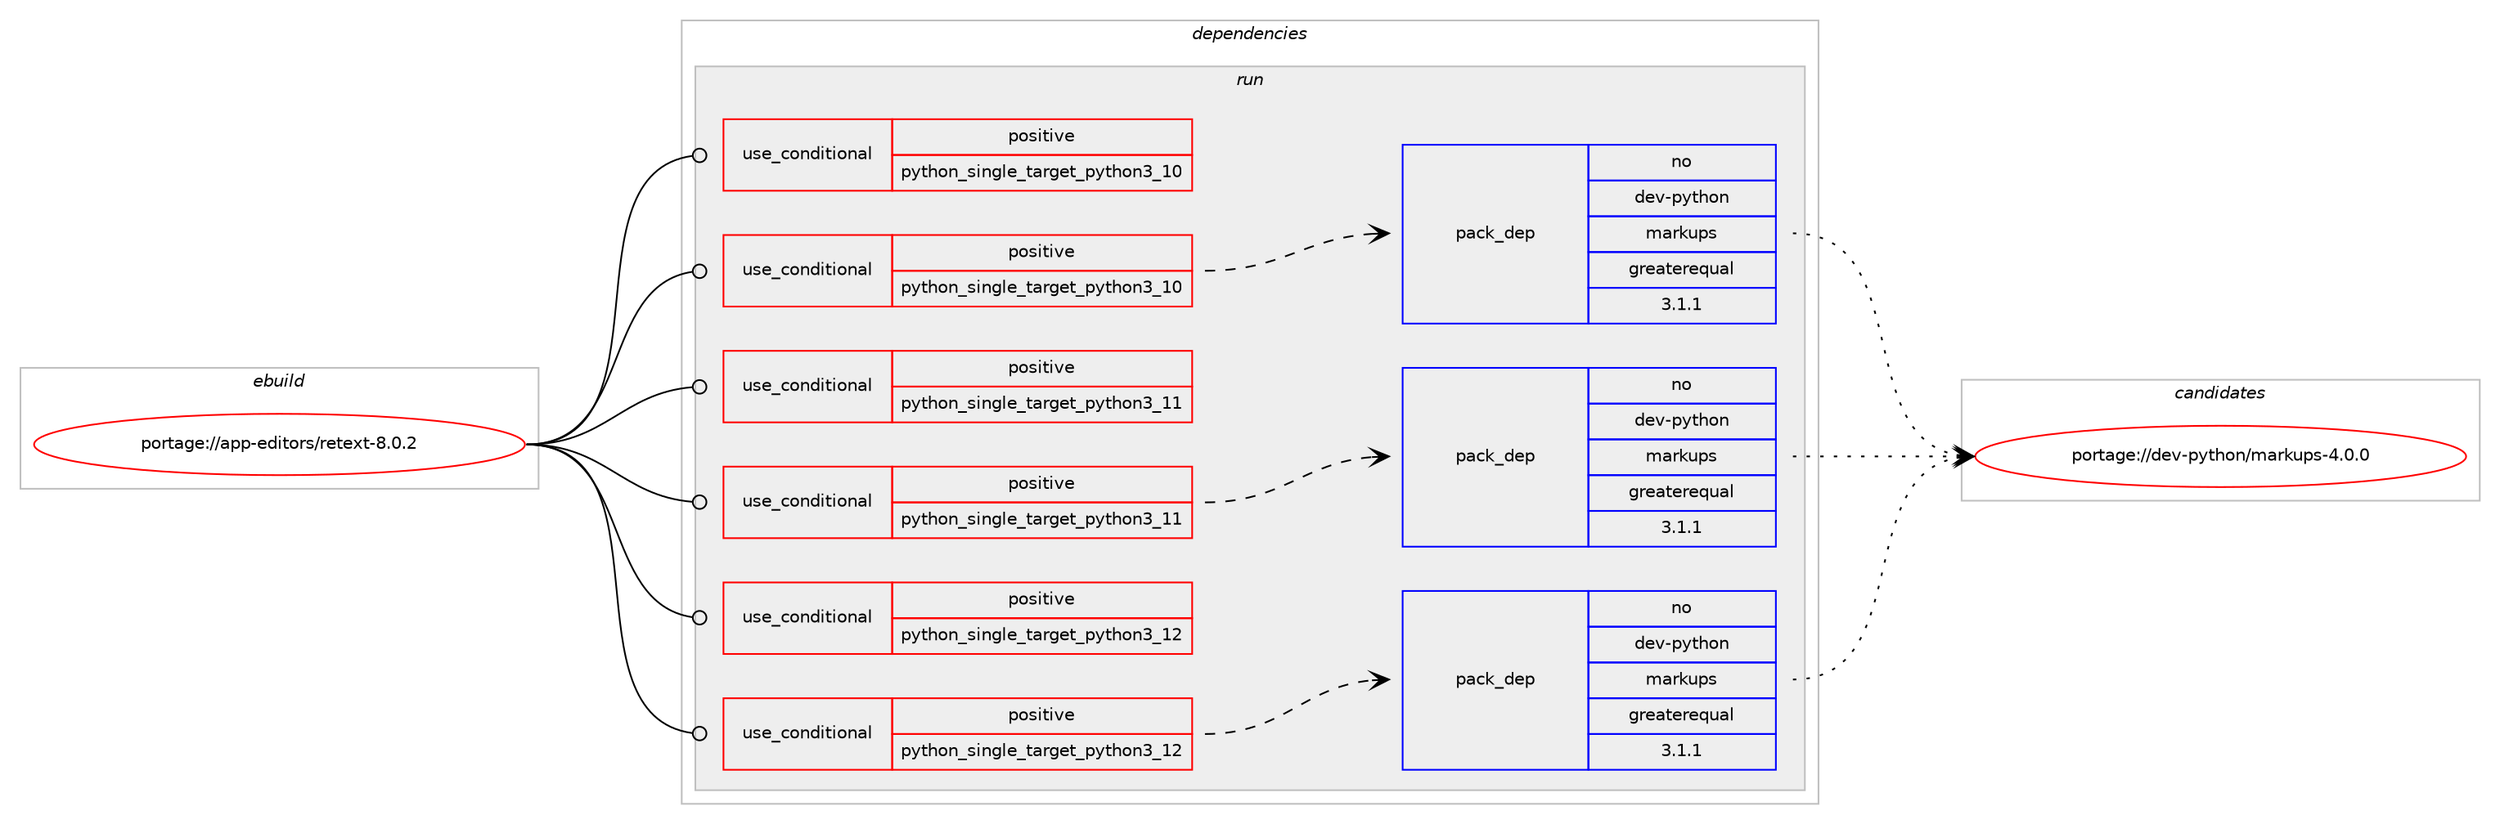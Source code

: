 digraph prolog {

# *************
# Graph options
# *************

newrank=true;
concentrate=true;
compound=true;
graph [rankdir=LR,fontname=Helvetica,fontsize=10,ranksep=1.5];#, ranksep=2.5, nodesep=0.2];
edge  [arrowhead=vee];
node  [fontname=Helvetica,fontsize=10];

# **********
# The ebuild
# **********

subgraph cluster_leftcol {
color=gray;
rank=same;
label=<<i>ebuild</i>>;
id [label="portage://app-editors/retext-8.0.2", color=red, width=4, href="../app-editors/retext-8.0.2.svg"];
}

# ****************
# The dependencies
# ****************

subgraph cluster_midcol {
color=gray;
label=<<i>dependencies</i>>;
subgraph cluster_compile {
fillcolor="#eeeeee";
style=filled;
label=<<i>compile</i>>;
}
subgraph cluster_compileandrun {
fillcolor="#eeeeee";
style=filled;
label=<<i>compile and run</i>>;
}
subgraph cluster_run {
fillcolor="#eeeeee";
style=filled;
label=<<i>run</i>>;
subgraph cond5470 {
dependency8819 [label=<<TABLE BORDER="0" CELLBORDER="1" CELLSPACING="0" CELLPADDING="4"><TR><TD ROWSPAN="3" CELLPADDING="10">use_conditional</TD></TR><TR><TD>positive</TD></TR><TR><TD>python_single_target_python3_10</TD></TR></TABLE>>, shape=none, color=red];
# *** BEGIN UNKNOWN DEPENDENCY TYPE (TODO) ***
# dependency8819 -> package_dependency(portage://app-editors/retext-8.0.2,run,no,dev-lang,python,none,[,,],[slot(3.10)],[])
# *** END UNKNOWN DEPENDENCY TYPE (TODO) ***

}
id:e -> dependency8819:w [weight=20,style="solid",arrowhead="odot"];
subgraph cond5471 {
dependency8820 [label=<<TABLE BORDER="0" CELLBORDER="1" CELLSPACING="0" CELLPADDING="4"><TR><TD ROWSPAN="3" CELLPADDING="10">use_conditional</TD></TR><TR><TD>positive</TD></TR><TR><TD>python_single_target_python3_10</TD></TR></TABLE>>, shape=none, color=red];
# *** BEGIN UNKNOWN DEPENDENCY TYPE (TODO) ***
# dependency8820 -> package_dependency(portage://app-editors/retext-8.0.2,run,no,dev-python,docutils,none,[,,],[],[use(enable(python_targets_python3_10),negative)])
# *** END UNKNOWN DEPENDENCY TYPE (TODO) ***

# *** BEGIN UNKNOWN DEPENDENCY TYPE (TODO) ***
# dependency8820 -> package_dependency(portage://app-editors/retext-8.0.2,run,no,dev-python,markdown,none,[,,],[],[use(enable(python_targets_python3_10),negative)])
# *** END UNKNOWN DEPENDENCY TYPE (TODO) ***

subgraph pack3223 {
dependency8821 [label=<<TABLE BORDER="0" CELLBORDER="1" CELLSPACING="0" CELLPADDING="4" WIDTH="220"><TR><TD ROWSPAN="6" CELLPADDING="30">pack_dep</TD></TR><TR><TD WIDTH="110">no</TD></TR><TR><TD>dev-python</TD></TR><TR><TD>markups</TD></TR><TR><TD>greaterequal</TD></TR><TR><TD>3.1.1</TD></TR></TABLE>>, shape=none, color=blue];
}
dependency8820:e -> dependency8821:w [weight=20,style="dashed",arrowhead="vee"];
# *** BEGIN UNKNOWN DEPENDENCY TYPE (TODO) ***
# dependency8820 -> package_dependency(portage://app-editors/retext-8.0.2,run,no,dev-python,pygments,none,[,,],[],[use(enable(python_targets_python3_10),negative)])
# *** END UNKNOWN DEPENDENCY TYPE (TODO) ***

# *** BEGIN UNKNOWN DEPENDENCY TYPE (TODO) ***
# dependency8820 -> package_dependency(portage://app-editors/retext-8.0.2,run,no,dev-python,PyQt6,none,[,,],[],[use(enable(dbus),none),use(enable(gui),none),use(enable(printsupport),none),use(enable(widgets),none),use(enable(python_targets_python3_10),negative)])
# *** END UNKNOWN DEPENDENCY TYPE (TODO) ***

}
id:e -> dependency8820:w [weight=20,style="solid",arrowhead="odot"];
subgraph cond5472 {
dependency8822 [label=<<TABLE BORDER="0" CELLBORDER="1" CELLSPACING="0" CELLPADDING="4"><TR><TD ROWSPAN="3" CELLPADDING="10">use_conditional</TD></TR><TR><TD>positive</TD></TR><TR><TD>python_single_target_python3_11</TD></TR></TABLE>>, shape=none, color=red];
# *** BEGIN UNKNOWN DEPENDENCY TYPE (TODO) ***
# dependency8822 -> package_dependency(portage://app-editors/retext-8.0.2,run,no,dev-lang,python,none,[,,],[slot(3.11)],[])
# *** END UNKNOWN DEPENDENCY TYPE (TODO) ***

}
id:e -> dependency8822:w [weight=20,style="solid",arrowhead="odot"];
subgraph cond5473 {
dependency8823 [label=<<TABLE BORDER="0" CELLBORDER="1" CELLSPACING="0" CELLPADDING="4"><TR><TD ROWSPAN="3" CELLPADDING="10">use_conditional</TD></TR><TR><TD>positive</TD></TR><TR><TD>python_single_target_python3_11</TD></TR></TABLE>>, shape=none, color=red];
# *** BEGIN UNKNOWN DEPENDENCY TYPE (TODO) ***
# dependency8823 -> package_dependency(portage://app-editors/retext-8.0.2,run,no,dev-python,docutils,none,[,,],[],[use(enable(python_targets_python3_11),negative)])
# *** END UNKNOWN DEPENDENCY TYPE (TODO) ***

# *** BEGIN UNKNOWN DEPENDENCY TYPE (TODO) ***
# dependency8823 -> package_dependency(portage://app-editors/retext-8.0.2,run,no,dev-python,markdown,none,[,,],[],[use(enable(python_targets_python3_11),negative)])
# *** END UNKNOWN DEPENDENCY TYPE (TODO) ***

subgraph pack3224 {
dependency8824 [label=<<TABLE BORDER="0" CELLBORDER="1" CELLSPACING="0" CELLPADDING="4" WIDTH="220"><TR><TD ROWSPAN="6" CELLPADDING="30">pack_dep</TD></TR><TR><TD WIDTH="110">no</TD></TR><TR><TD>dev-python</TD></TR><TR><TD>markups</TD></TR><TR><TD>greaterequal</TD></TR><TR><TD>3.1.1</TD></TR></TABLE>>, shape=none, color=blue];
}
dependency8823:e -> dependency8824:w [weight=20,style="dashed",arrowhead="vee"];
# *** BEGIN UNKNOWN DEPENDENCY TYPE (TODO) ***
# dependency8823 -> package_dependency(portage://app-editors/retext-8.0.2,run,no,dev-python,pygments,none,[,,],[],[use(enable(python_targets_python3_11),negative)])
# *** END UNKNOWN DEPENDENCY TYPE (TODO) ***

# *** BEGIN UNKNOWN DEPENDENCY TYPE (TODO) ***
# dependency8823 -> package_dependency(portage://app-editors/retext-8.0.2,run,no,dev-python,PyQt6,none,[,,],[],[use(enable(dbus),none),use(enable(gui),none),use(enable(printsupport),none),use(enable(widgets),none),use(enable(python_targets_python3_11),negative)])
# *** END UNKNOWN DEPENDENCY TYPE (TODO) ***

}
id:e -> dependency8823:w [weight=20,style="solid",arrowhead="odot"];
subgraph cond5474 {
dependency8825 [label=<<TABLE BORDER="0" CELLBORDER="1" CELLSPACING="0" CELLPADDING="4"><TR><TD ROWSPAN="3" CELLPADDING="10">use_conditional</TD></TR><TR><TD>positive</TD></TR><TR><TD>python_single_target_python3_12</TD></TR></TABLE>>, shape=none, color=red];
# *** BEGIN UNKNOWN DEPENDENCY TYPE (TODO) ***
# dependency8825 -> package_dependency(portage://app-editors/retext-8.0.2,run,no,dev-lang,python,none,[,,],[slot(3.12)],[])
# *** END UNKNOWN DEPENDENCY TYPE (TODO) ***

}
id:e -> dependency8825:w [weight=20,style="solid",arrowhead="odot"];
subgraph cond5475 {
dependency8826 [label=<<TABLE BORDER="0" CELLBORDER="1" CELLSPACING="0" CELLPADDING="4"><TR><TD ROWSPAN="3" CELLPADDING="10">use_conditional</TD></TR><TR><TD>positive</TD></TR><TR><TD>python_single_target_python3_12</TD></TR></TABLE>>, shape=none, color=red];
# *** BEGIN UNKNOWN DEPENDENCY TYPE (TODO) ***
# dependency8826 -> package_dependency(portage://app-editors/retext-8.0.2,run,no,dev-python,docutils,none,[,,],[],[use(enable(python_targets_python3_12),negative)])
# *** END UNKNOWN DEPENDENCY TYPE (TODO) ***

# *** BEGIN UNKNOWN DEPENDENCY TYPE (TODO) ***
# dependency8826 -> package_dependency(portage://app-editors/retext-8.0.2,run,no,dev-python,markdown,none,[,,],[],[use(enable(python_targets_python3_12),negative)])
# *** END UNKNOWN DEPENDENCY TYPE (TODO) ***

subgraph pack3225 {
dependency8827 [label=<<TABLE BORDER="0" CELLBORDER="1" CELLSPACING="0" CELLPADDING="4" WIDTH="220"><TR><TD ROWSPAN="6" CELLPADDING="30">pack_dep</TD></TR><TR><TD WIDTH="110">no</TD></TR><TR><TD>dev-python</TD></TR><TR><TD>markups</TD></TR><TR><TD>greaterequal</TD></TR><TR><TD>3.1.1</TD></TR></TABLE>>, shape=none, color=blue];
}
dependency8826:e -> dependency8827:w [weight=20,style="dashed",arrowhead="vee"];
# *** BEGIN UNKNOWN DEPENDENCY TYPE (TODO) ***
# dependency8826 -> package_dependency(portage://app-editors/retext-8.0.2,run,no,dev-python,pygments,none,[,,],[],[use(enable(python_targets_python3_12),negative)])
# *** END UNKNOWN DEPENDENCY TYPE (TODO) ***

# *** BEGIN UNKNOWN DEPENDENCY TYPE (TODO) ***
# dependency8826 -> package_dependency(portage://app-editors/retext-8.0.2,run,no,dev-python,PyQt6,none,[,,],[],[use(enable(dbus),none),use(enable(gui),none),use(enable(printsupport),none),use(enable(widgets),none),use(enable(python_targets_python3_12),negative)])
# *** END UNKNOWN DEPENDENCY TYPE (TODO) ***

}
id:e -> dependency8826:w [weight=20,style="solid",arrowhead="odot"];
}
}

# **************
# The candidates
# **************

subgraph cluster_choices {
rank=same;
color=gray;
label=<<i>candidates</i>>;

subgraph choice3223 {
color=black;
nodesep=1;
choice100101118451121211161041111104710997114107117112115455246484648 [label="portage://dev-python/markups-4.0.0", color=red, width=4,href="../dev-python/markups-4.0.0.svg"];
dependency8821:e -> choice100101118451121211161041111104710997114107117112115455246484648:w [style=dotted,weight="100"];
}
subgraph choice3224 {
color=black;
nodesep=1;
choice100101118451121211161041111104710997114107117112115455246484648 [label="portage://dev-python/markups-4.0.0", color=red, width=4,href="../dev-python/markups-4.0.0.svg"];
dependency8824:e -> choice100101118451121211161041111104710997114107117112115455246484648:w [style=dotted,weight="100"];
}
subgraph choice3225 {
color=black;
nodesep=1;
choice100101118451121211161041111104710997114107117112115455246484648 [label="portage://dev-python/markups-4.0.0", color=red, width=4,href="../dev-python/markups-4.0.0.svg"];
dependency8827:e -> choice100101118451121211161041111104710997114107117112115455246484648:w [style=dotted,weight="100"];
}
}

}
